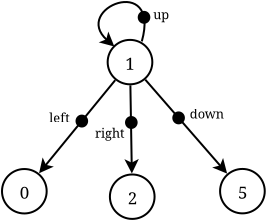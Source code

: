 <?xml version="1.0" encoding="UTF-8"?>
<dia:diagram xmlns:dia="http://www.lysator.liu.se/~alla/dia/">
  <dia:layer name="背景" visible="true" connectable="true" active="true">
    <dia:object type="Flowchart - Ellipse" version="0" id="O0">
      <dia:attribute name="obj_pos">
        <dia:point val="34.715,4.789"/>
      </dia:attribute>
      <dia:attribute name="obj_bb">
        <dia:rectangle val="34.666,4.739;36.98,7.041"/>
      </dia:attribute>
      <dia:attribute name="elem_corner">
        <dia:point val="34.715,4.789"/>
      </dia:attribute>
      <dia:attribute name="elem_width">
        <dia:real val="2.214"/>
      </dia:attribute>
      <dia:attribute name="elem_height">
        <dia:real val="2.202"/>
      </dia:attribute>
      <dia:attribute name="show_background">
        <dia:boolean val="true"/>
      </dia:attribute>
      <dia:attribute name="padding">
        <dia:real val="0.354"/>
      </dia:attribute>
      <dia:attribute name="text">
        <dia:composite type="text">
          <dia:attribute name="string">
            <dia:string>#1#</dia:string>
          </dia:attribute>
          <dia:attribute name="font">
            <dia:font family="serif" style="0" name="Times-Roman"/>
          </dia:attribute>
          <dia:attribute name="height">
            <dia:real val="1.058"/>
          </dia:attribute>
          <dia:attribute name="pos">
            <dia:point val="35.823,6.121"/>
          </dia:attribute>
          <dia:attribute name="color">
            <dia:color val="#000000ff"/>
          </dia:attribute>
          <dia:attribute name="alignment">
            <dia:enum val="1"/>
          </dia:attribute>
        </dia:composite>
      </dia:attribute>
    </dia:object>
    <dia:object type="Flowchart - Ellipse" version="0" id="O1">
      <dia:attribute name="obj_pos">
        <dia:point val="29.432,11.246"/>
      </dia:attribute>
      <dia:attribute name="obj_bb">
        <dia:rectangle val="29.382,11.196;31.697,13.498"/>
      </dia:attribute>
      <dia:attribute name="elem_corner">
        <dia:point val="29.432,11.246"/>
      </dia:attribute>
      <dia:attribute name="elem_width">
        <dia:real val="2.214"/>
      </dia:attribute>
      <dia:attribute name="elem_height">
        <dia:real val="2.202"/>
      </dia:attribute>
      <dia:attribute name="show_background">
        <dia:boolean val="true"/>
      </dia:attribute>
      <dia:attribute name="padding">
        <dia:real val="0.354"/>
      </dia:attribute>
      <dia:attribute name="text">
        <dia:composite type="text">
          <dia:attribute name="string">
            <dia:string>#0#</dia:string>
          </dia:attribute>
          <dia:attribute name="font">
            <dia:font family="serif" style="0" name="Times-Roman"/>
          </dia:attribute>
          <dia:attribute name="height">
            <dia:real val="1.058"/>
          </dia:attribute>
          <dia:attribute name="pos">
            <dia:point val="30.539,12.578"/>
          </dia:attribute>
          <dia:attribute name="color">
            <dia:color val="#000000ff"/>
          </dia:attribute>
          <dia:attribute name="alignment">
            <dia:enum val="1"/>
          </dia:attribute>
        </dia:composite>
      </dia:attribute>
    </dia:object>
    <dia:object type="Flowchart - Ellipse" version="0" id="O2">
      <dia:attribute name="obj_pos">
        <dia:point val="34.827,11.519"/>
      </dia:attribute>
      <dia:attribute name="obj_bb">
        <dia:rectangle val="34.777,11.469;37.091,13.771"/>
      </dia:attribute>
      <dia:attribute name="elem_corner">
        <dia:point val="34.827,11.519"/>
      </dia:attribute>
      <dia:attribute name="elem_width">
        <dia:real val="2.214"/>
      </dia:attribute>
      <dia:attribute name="elem_height">
        <dia:real val="2.202"/>
      </dia:attribute>
      <dia:attribute name="show_background">
        <dia:boolean val="true"/>
      </dia:attribute>
      <dia:attribute name="padding">
        <dia:real val="0.354"/>
      </dia:attribute>
      <dia:attribute name="text">
        <dia:composite type="text">
          <dia:attribute name="string">
            <dia:string>#2#</dia:string>
          </dia:attribute>
          <dia:attribute name="font">
            <dia:font family="serif" style="0" name="Times-Roman"/>
          </dia:attribute>
          <dia:attribute name="height">
            <dia:real val="1.058"/>
          </dia:attribute>
          <dia:attribute name="pos">
            <dia:point val="35.934,12.851"/>
          </dia:attribute>
          <dia:attribute name="color">
            <dia:color val="#000000ff"/>
          </dia:attribute>
          <dia:attribute name="alignment">
            <dia:enum val="1"/>
          </dia:attribute>
        </dia:composite>
      </dia:attribute>
    </dia:object>
    <dia:object type="Flowchart - Ellipse" version="0" id="O3">
      <dia:attribute name="obj_pos">
        <dia:point val="40.336,11.242"/>
      </dia:attribute>
      <dia:attribute name="obj_bb">
        <dia:rectangle val="40.285,11.192;42.6,13.494"/>
      </dia:attribute>
      <dia:attribute name="elem_corner">
        <dia:point val="40.336,11.242"/>
      </dia:attribute>
      <dia:attribute name="elem_width">
        <dia:real val="2.214"/>
      </dia:attribute>
      <dia:attribute name="elem_height">
        <dia:real val="2.202"/>
      </dia:attribute>
      <dia:attribute name="show_background">
        <dia:boolean val="true"/>
      </dia:attribute>
      <dia:attribute name="padding">
        <dia:real val="0.354"/>
      </dia:attribute>
      <dia:attribute name="text">
        <dia:composite type="text">
          <dia:attribute name="string">
            <dia:string>#5#</dia:string>
          </dia:attribute>
          <dia:attribute name="font">
            <dia:font family="serif" style="0" name="Times-Roman"/>
          </dia:attribute>
          <dia:attribute name="height">
            <dia:real val="1.058"/>
          </dia:attribute>
          <dia:attribute name="pos">
            <dia:point val="41.443,12.574"/>
          </dia:attribute>
          <dia:attribute name="color">
            <dia:color val="#000000ff"/>
          </dia:attribute>
          <dia:attribute name="alignment">
            <dia:enum val="1"/>
          </dia:attribute>
        </dia:composite>
      </dia:attribute>
    </dia:object>
    <dia:object type="Standard - Line" version="0" id="O4">
      <dia:attribute name="obj_pos">
        <dia:point val="35.092,6.783"/>
      </dia:attribute>
      <dia:attribute name="obj_bb">
        <dia:rectangle val="31.199,6.713;35.163,11.525"/>
      </dia:attribute>
      <dia:attribute name="conn_endpoints">
        <dia:point val="35.092,6.783"/>
        <dia:point val="31.27,11.455"/>
      </dia:attribute>
      <dia:attribute name="numcp">
        <dia:int val="1"/>
      </dia:attribute>
      <dia:attribute name="end_arrow">
        <dia:enum val="22"/>
      </dia:attribute>
      <dia:attribute name="end_arrow_length">
        <dia:real val="0.5"/>
      </dia:attribute>
      <dia:attribute name="end_arrow_width">
        <dia:real val="0.5"/>
      </dia:attribute>
      <dia:connections>
        <dia:connection handle="0" to="O0" connection="16"/>
        <dia:connection handle="1" to="O1" connection="16"/>
      </dia:connections>
    </dia:object>
    <dia:object type="Standard - Line" version="0" id="O5">
      <dia:attribute name="obj_pos">
        <dia:point val="35.842,7.041"/>
      </dia:attribute>
      <dia:attribute name="obj_bb">
        <dia:rectangle val="35.541,6.99;36.264,11.52"/>
      </dia:attribute>
      <dia:attribute name="conn_endpoints">
        <dia:point val="35.842,7.041"/>
        <dia:point val="35.915,11.469"/>
      </dia:attribute>
      <dia:attribute name="numcp">
        <dia:int val="1"/>
      </dia:attribute>
      <dia:attribute name="end_arrow">
        <dia:enum val="22"/>
      </dia:attribute>
      <dia:attribute name="end_arrow_length">
        <dia:real val="0.5"/>
      </dia:attribute>
      <dia:attribute name="end_arrow_width">
        <dia:real val="0.5"/>
      </dia:attribute>
      <dia:connections>
        <dia:connection handle="0" to="O0" connection="16"/>
        <dia:connection handle="1" to="O2" connection="16"/>
      </dia:connections>
    </dia:object>
    <dia:object type="Standard - Line" version="0" id="O6">
      <dia:attribute name="obj_pos">
        <dia:point val="36.58,6.76"/>
      </dia:attribute>
      <dia:attribute name="obj_bb">
        <dia:rectangle val="36.51,6.69;40.755,11.543"/>
      </dia:attribute>
      <dia:attribute name="conn_endpoints">
        <dia:point val="36.58,6.76"/>
        <dia:point val="40.685,11.473"/>
      </dia:attribute>
      <dia:attribute name="numcp">
        <dia:int val="1"/>
      </dia:attribute>
      <dia:attribute name="end_arrow">
        <dia:enum val="22"/>
      </dia:attribute>
      <dia:attribute name="end_arrow_length">
        <dia:real val="0.5"/>
      </dia:attribute>
      <dia:attribute name="end_arrow_width">
        <dia:real val="0.5"/>
      </dia:attribute>
      <dia:connections>
        <dia:connection handle="0" to="O0" connection="16"/>
        <dia:connection handle="1" to="O3" connection="16"/>
      </dia:connections>
    </dia:object>
    <dia:object type="Standard - BezierLine" version="0" id="O7">
      <dia:attribute name="obj_pos">
        <dia:point val="36.413,4.854"/>
      </dia:attribute>
      <dia:attribute name="obj_bb">
        <dia:rectangle val="34.198,2.835;36.6,5.112"/>
      </dia:attribute>
      <dia:attribute name="bez_points">
        <dia:point val="36.413,4.854"/>
        <dia:point val="37.376,1.415"/>
        <dia:point val="32.883,3.204"/>
        <dia:point val="35.04,5.112"/>
      </dia:attribute>
      <dia:attribute name="corner_types">
        <dia:enum val="0"/>
        <dia:enum val="0"/>
      </dia:attribute>
      <dia:attribute name="end_arrow">
        <dia:enum val="22"/>
      </dia:attribute>
      <dia:attribute name="end_arrow_length">
        <dia:real val="0.5"/>
      </dia:attribute>
      <dia:attribute name="end_arrow_width">
        <dia:real val="0.5"/>
      </dia:attribute>
      <dia:connections>
        <dia:connection handle="3" to="O0" connection="6"/>
      </dia:connections>
    </dia:object>
    <dia:object type="Standard - Ellipse" version="0" id="O8">
      <dia:attribute name="obj_pos">
        <dia:point val="36.258,3.378"/>
      </dia:attribute>
      <dia:attribute name="obj_bb">
        <dia:rectangle val="36.209,3.328;36.84,3.974"/>
      </dia:attribute>
      <dia:attribute name="elem_corner">
        <dia:point val="36.258,3.378"/>
      </dia:attribute>
      <dia:attribute name="elem_width">
        <dia:real val="0.531"/>
      </dia:attribute>
      <dia:attribute name="elem_height">
        <dia:real val="0.547"/>
      </dia:attribute>
      <dia:attribute name="inner_color">
        <dia:color val="#000000ff"/>
      </dia:attribute>
    </dia:object>
    <dia:object type="Standard - Ellipse" version="0" id="O9">
      <dia:attribute name="obj_pos">
        <dia:point val="33.148,8.565"/>
      </dia:attribute>
      <dia:attribute name="obj_bb">
        <dia:rectangle val="33.098,8.515;33.729,9.162"/>
      </dia:attribute>
      <dia:attribute name="elem_corner">
        <dia:point val="33.148,8.565"/>
      </dia:attribute>
      <dia:attribute name="elem_width">
        <dia:real val="0.531"/>
      </dia:attribute>
      <dia:attribute name="elem_height">
        <dia:real val="0.547"/>
      </dia:attribute>
      <dia:attribute name="inner_color">
        <dia:color val="#000000ff"/>
      </dia:attribute>
    </dia:object>
    <dia:object type="Standard - Ellipse" version="0" id="O10">
      <dia:attribute name="obj_pos">
        <dia:point val="35.623,8.636"/>
      </dia:attribute>
      <dia:attribute name="obj_bb">
        <dia:rectangle val="35.572,8.586;36.203,9.232"/>
      </dia:attribute>
      <dia:attribute name="elem_corner">
        <dia:point val="35.623,8.636"/>
      </dia:attribute>
      <dia:attribute name="elem_width">
        <dia:real val="0.531"/>
      </dia:attribute>
      <dia:attribute name="elem_height">
        <dia:real val="0.547"/>
      </dia:attribute>
      <dia:attribute name="inner_color">
        <dia:color val="#000000ff"/>
      </dia:attribute>
    </dia:object>
    <dia:object type="Standard - Ellipse" version="0" id="O11">
      <dia:attribute name="obj_pos">
        <dia:point val="37.987,8.406"/>
      </dia:attribute>
      <dia:attribute name="obj_bb">
        <dia:rectangle val="37.937,8.356;38.568,9.002"/>
      </dia:attribute>
      <dia:attribute name="elem_corner">
        <dia:point val="37.987,8.406"/>
      </dia:attribute>
      <dia:attribute name="elem_width">
        <dia:real val="0.531"/>
      </dia:attribute>
      <dia:attribute name="elem_height">
        <dia:real val="0.547"/>
      </dia:attribute>
      <dia:attribute name="inner_color">
        <dia:color val="#000000ff"/>
      </dia:attribute>
    </dia:object>
    <dia:object type="Standard - Text" version="1" id="O12">
      <dia:attribute name="obj_pos">
        <dia:point val="36.984,3.747"/>
      </dia:attribute>
      <dia:attribute name="obj_bb">
        <dia:rectangle val="36.984,3.172;37.624,3.845"/>
      </dia:attribute>
      <dia:attribute name="text">
        <dia:composite type="text">
          <dia:attribute name="string">
            <dia:string>#up#</dia:string>
          </dia:attribute>
          <dia:attribute name="font">
            <dia:font family="serif" style="0" name="Times-Roman"/>
          </dia:attribute>
          <dia:attribute name="height">
            <dia:real val="0.8"/>
          </dia:attribute>
          <dia:attribute name="pos">
            <dia:point val="36.984,3.747"/>
          </dia:attribute>
          <dia:attribute name="color">
            <dia:color val="#000000ff"/>
          </dia:attribute>
          <dia:attribute name="alignment">
            <dia:enum val="0"/>
          </dia:attribute>
        </dia:composite>
      </dia:attribute>
      <dia:attribute name="valign">
        <dia:enum val="3"/>
      </dia:attribute>
    </dia:object>
    <dia:object type="Standard - Text" version="1" id="O13">
      <dia:attribute name="obj_pos">
        <dia:point val="31.787,8.909"/>
      </dia:attribute>
      <dia:attribute name="obj_bb">
        <dia:rectangle val="31.787,8.334;33.067,9.007"/>
      </dia:attribute>
      <dia:attribute name="text">
        <dia:composite type="text">
          <dia:attribute name="string">
            <dia:string>#left#</dia:string>
          </dia:attribute>
          <dia:attribute name="font">
            <dia:font family="serif" style="0" name="Times-Roman"/>
          </dia:attribute>
          <dia:attribute name="height">
            <dia:real val="0.8"/>
          </dia:attribute>
          <dia:attribute name="pos">
            <dia:point val="31.787,8.909"/>
          </dia:attribute>
          <dia:attribute name="color">
            <dia:color val="#000000ff"/>
          </dia:attribute>
          <dia:attribute name="alignment">
            <dia:enum val="0"/>
          </dia:attribute>
        </dia:composite>
      </dia:attribute>
      <dia:attribute name="valign">
        <dia:enum val="3"/>
      </dia:attribute>
    </dia:object>
    <dia:object type="Standard - Text" version="1" id="O14">
      <dia:attribute name="obj_pos">
        <dia:point val="34.067,9.669"/>
      </dia:attribute>
      <dia:attribute name="obj_bb">
        <dia:rectangle val="34.067,9.094;35.667,9.767"/>
      </dia:attribute>
      <dia:attribute name="text">
        <dia:composite type="text">
          <dia:attribute name="string">
            <dia:string>#right#</dia:string>
          </dia:attribute>
          <dia:attribute name="font">
            <dia:font family="serif" style="0" name="Times-Roman"/>
          </dia:attribute>
          <dia:attribute name="height">
            <dia:real val="0.8"/>
          </dia:attribute>
          <dia:attribute name="pos">
            <dia:point val="34.067,9.669"/>
          </dia:attribute>
          <dia:attribute name="color">
            <dia:color val="#000000ff"/>
          </dia:attribute>
          <dia:attribute name="alignment">
            <dia:enum val="0"/>
          </dia:attribute>
        </dia:composite>
      </dia:attribute>
      <dia:attribute name="valign">
        <dia:enum val="3"/>
      </dia:attribute>
    </dia:object>
    <dia:object type="Standard - Text" version="1" id="O15">
      <dia:attribute name="obj_pos">
        <dia:point val="38.805,8.715"/>
      </dia:attribute>
      <dia:attribute name="obj_bb">
        <dia:rectangle val="38.805,8.14;40.085,8.812"/>
      </dia:attribute>
      <dia:attribute name="text">
        <dia:composite type="text">
          <dia:attribute name="string">
            <dia:string>#down#</dia:string>
          </dia:attribute>
          <dia:attribute name="font">
            <dia:font family="serif" style="0" name="Times-Roman"/>
          </dia:attribute>
          <dia:attribute name="height">
            <dia:real val="0.8"/>
          </dia:attribute>
          <dia:attribute name="pos">
            <dia:point val="38.805,8.715"/>
          </dia:attribute>
          <dia:attribute name="color">
            <dia:color val="#000000ff"/>
          </dia:attribute>
          <dia:attribute name="alignment">
            <dia:enum val="0"/>
          </dia:attribute>
        </dia:composite>
      </dia:attribute>
      <dia:attribute name="valign">
        <dia:enum val="3"/>
      </dia:attribute>
    </dia:object>
  </dia:layer>
</dia:diagram>
